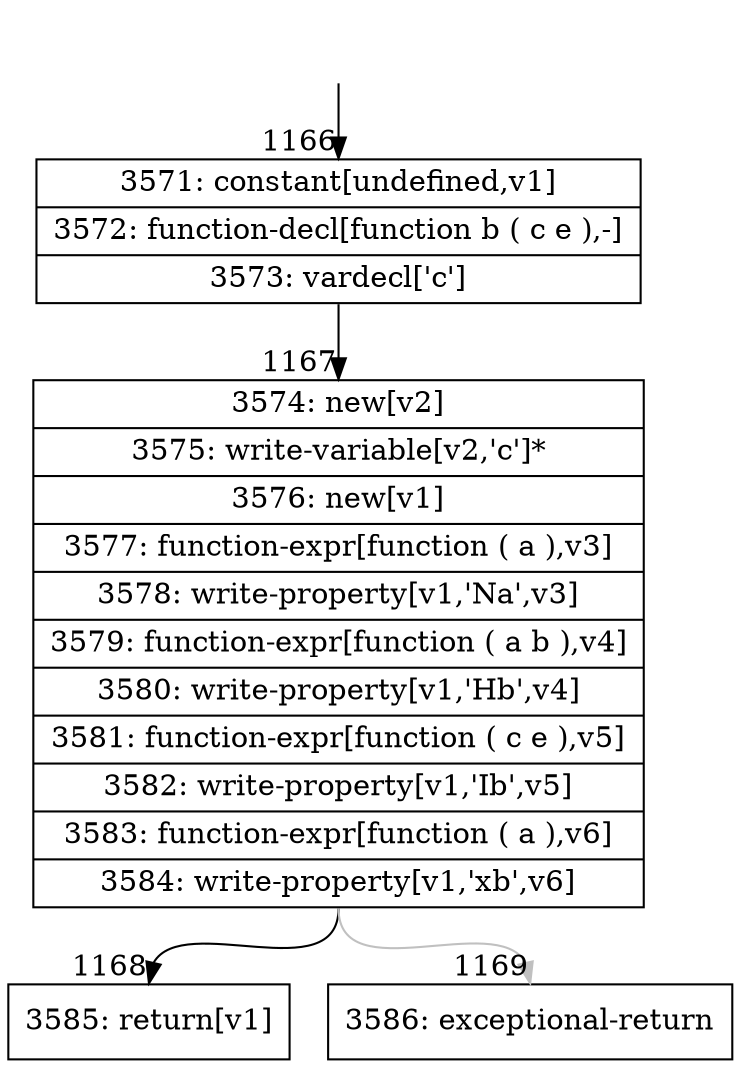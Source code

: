 digraph {
rankdir="TD"
BB_entry87[shape=none,label=""];
BB_entry87 -> BB1166 [tailport=s, headport=n, headlabel="    1166"]
BB1166 [shape=record label="{3571: constant[undefined,v1]|3572: function-decl[function b ( c e ),-]|3573: vardecl['c']}" ] 
BB1166 -> BB1167 [tailport=s, headport=n, headlabel="      1167"]
BB1167 [shape=record label="{3574: new[v2]|3575: write-variable[v2,'c']*|3576: new[v1]|3577: function-expr[function ( a ),v3]|3578: write-property[v1,'Na',v3]|3579: function-expr[function ( a b ),v4]|3580: write-property[v1,'Hb',v4]|3581: function-expr[function ( c e ),v5]|3582: write-property[v1,'Ib',v5]|3583: function-expr[function ( a ),v6]|3584: write-property[v1,'xb',v6]}" ] 
BB1167 -> BB1168 [tailport=s, headport=n, headlabel="      1168"]
BB1167 -> BB1169 [tailport=s, headport=n, color=gray, headlabel="      1169"]
BB1168 [shape=record label="{3585: return[v1]}" ] 
BB1169 [shape=record label="{3586: exceptional-return}" ] 
}
